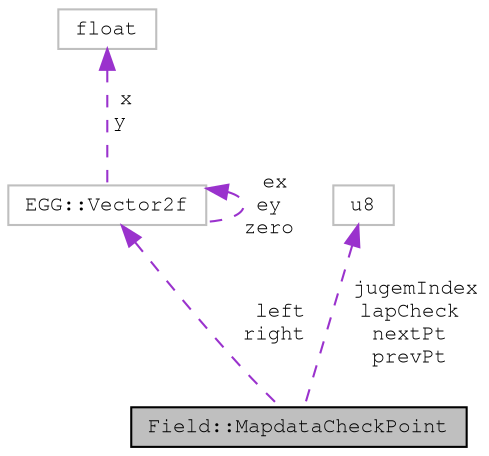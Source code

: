 digraph "Field::MapdataCheckPoint"
{
 // LATEX_PDF_SIZE
  edge [fontname="FreeMono",fontsize="10",labelfontname="FreeMono",labelfontsize="10"];
  node [fontname="FreeMono",fontsize="10",shape=record];
  Node1 [label="Field::MapdataCheckPoint",height=0.2,width=0.4,color="black", fillcolor="grey75", style="filled", fontcolor="black",tooltip=" "];
  Node2 -> Node1 [dir="back",color="darkorchid3",fontsize="10",style="dashed",label=" left\nright" ,fontname="FreeMono"];
  Node2 [label="EGG::Vector2f",height=0.2,width=0.4,color="grey75", fillcolor="white", style="filled",URL="$struct_e_g_g_1_1_vector2f.html",tooltip=" "];
  Node3 -> Node2 [dir="back",color="darkorchid3",fontsize="10",style="dashed",label=" x\ny" ,fontname="FreeMono"];
  Node3 [label="float",height=0.2,width=0.4,color="grey75", fillcolor="white", style="filled",tooltip=" "];
  Node2 -> Node2 [dir="back",color="darkorchid3",fontsize="10",style="dashed",label=" ex\ney\nzero" ,fontname="FreeMono"];
  Node4 -> Node1 [dir="back",color="darkorchid3",fontsize="10",style="dashed",label=" jugemIndex\nlapCheck\nnextPt\nprevPt" ,fontname="FreeMono"];
  Node4 [label="u8",height=0.2,width=0.4,color="grey75", fillcolor="white", style="filled",tooltip=" "];
}
